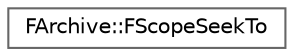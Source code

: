 digraph "Graphical Class Hierarchy"
{
 // INTERACTIVE_SVG=YES
 // LATEX_PDF_SIZE
  bgcolor="transparent";
  edge [fontname=Helvetica,fontsize=10,labelfontname=Helvetica,labelfontsize=10];
  node [fontname=Helvetica,fontsize=10,shape=box,height=0.2,width=0.4];
  rankdir="LR";
  Node0 [id="Node000000",label="FArchive::FScopeSeekTo",height=0.2,width=0.4,color="grey40", fillcolor="white", style="filled",URL="$d1/d1a/classFArchive_1_1FScopeSeekTo.html",tooltip="Seeks to and restores the position of an archive."];
}

